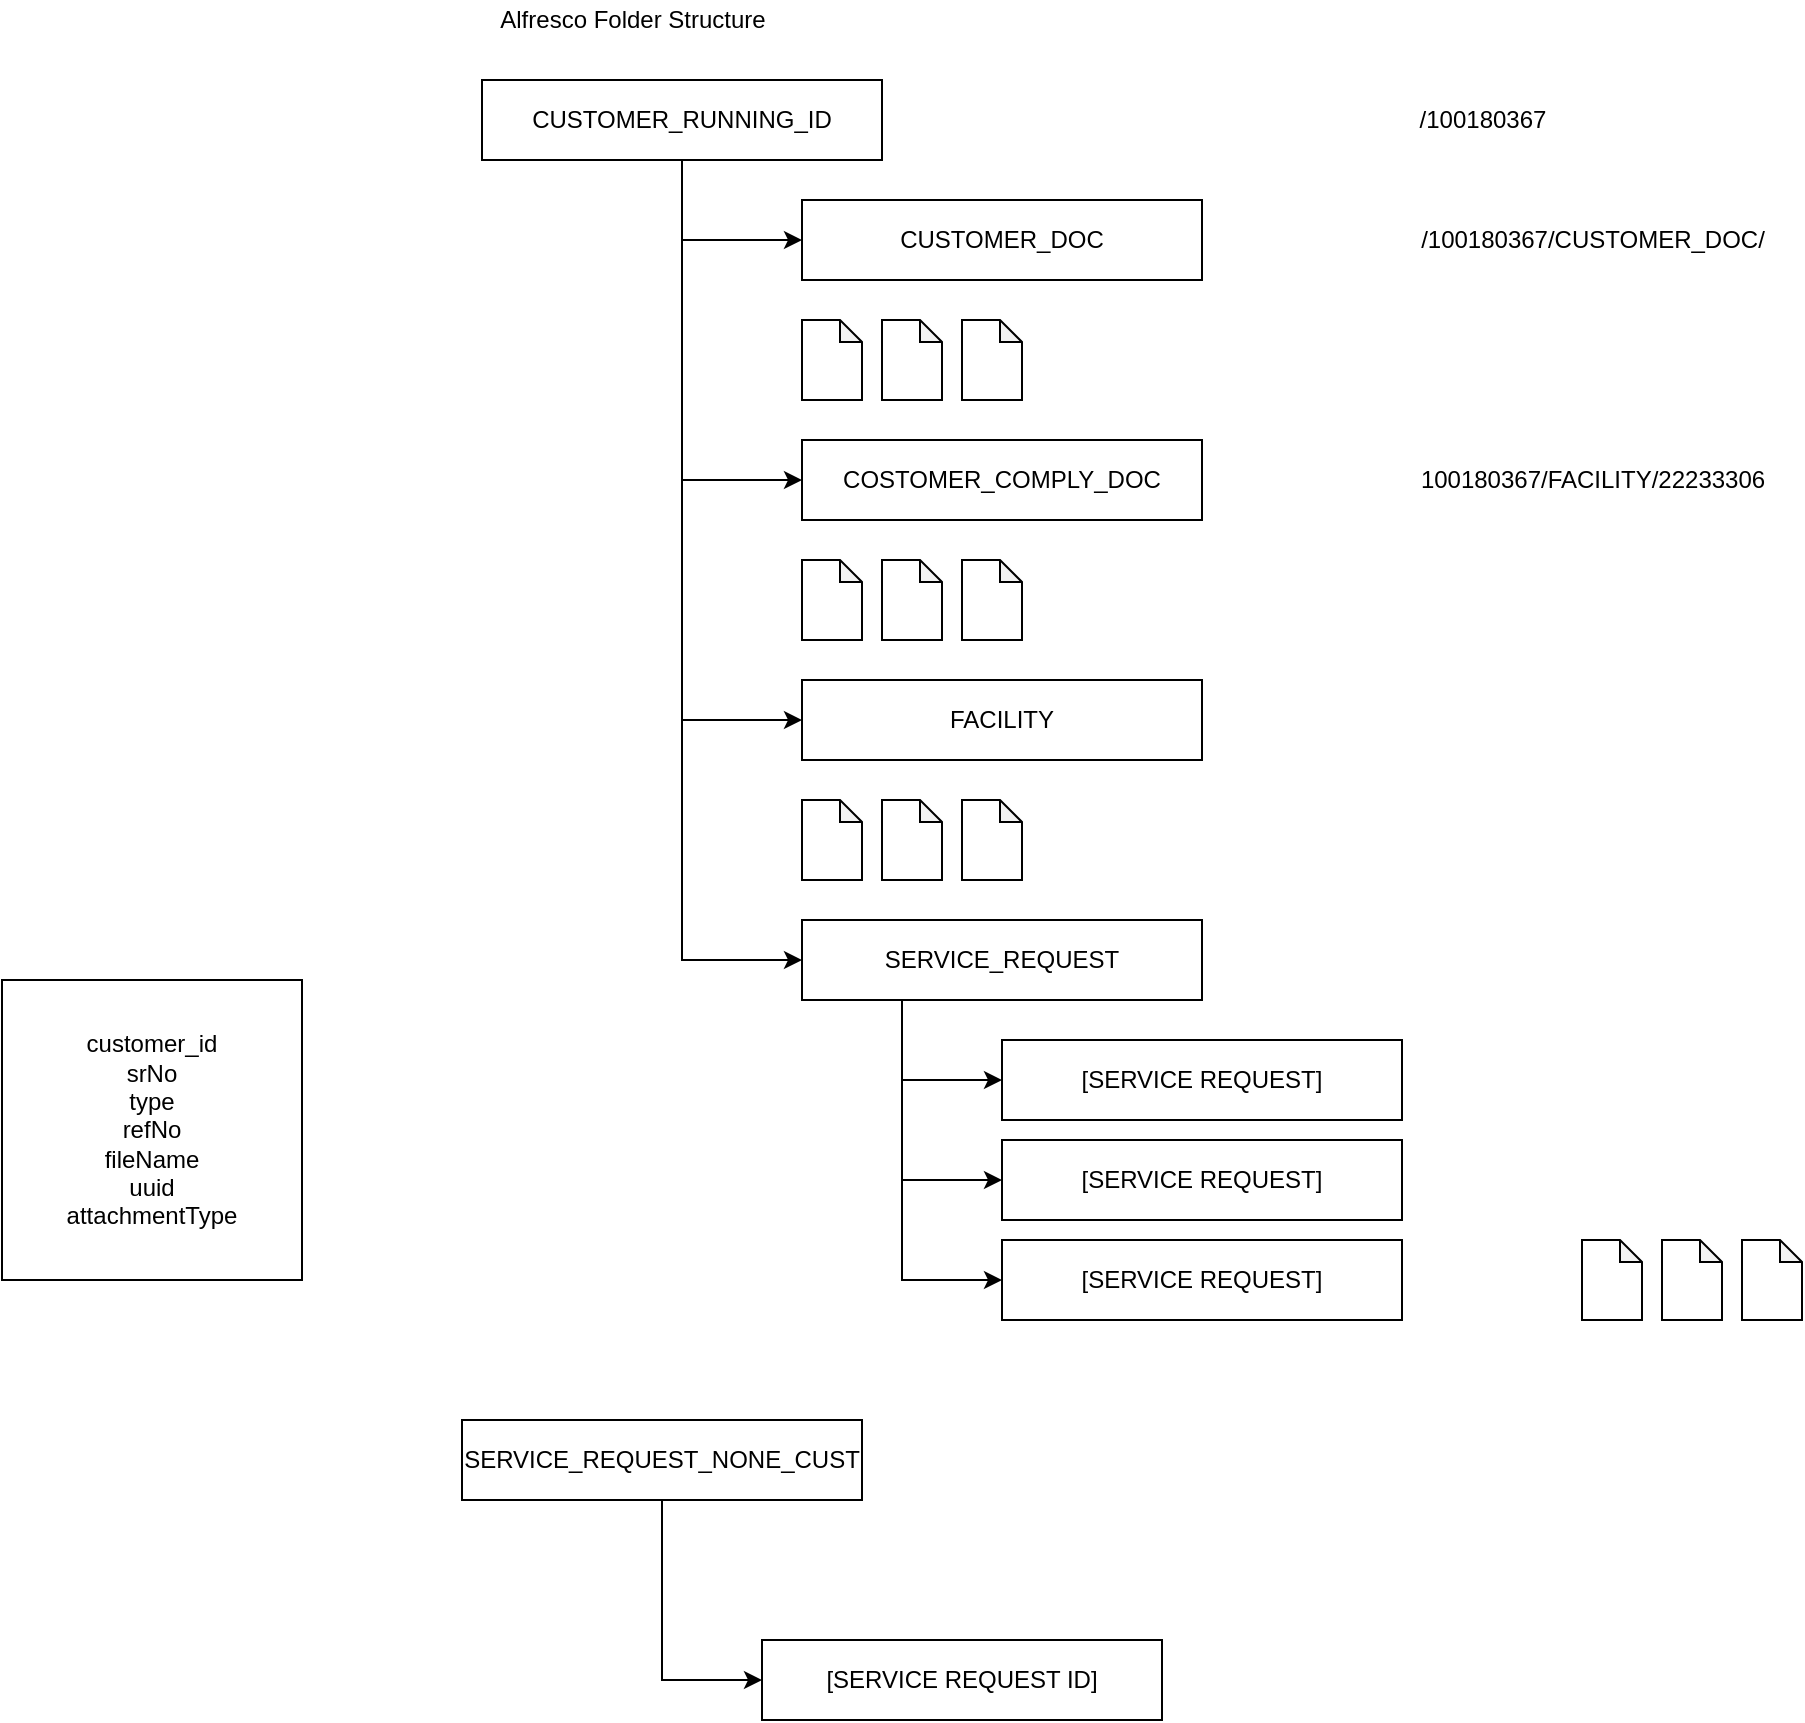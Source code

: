 <mxfile version="15.0.6" type="github">
  <diagram id="Vpc6QiJXpO27XoKMxClo" name="Page-1">
    <mxGraphModel dx="1422" dy="762" grid="1" gridSize="10" guides="1" tooltips="1" connect="1" arrows="1" fold="1" page="1" pageScale="1" pageWidth="850" pageHeight="1100" math="0" shadow="0">
      <root>
        <mxCell id="0" />
        <mxCell id="1" parent="0" />
        <mxCell id="JNGhzmpwAELZEjtYFD7T-1" value="Alfresco Folder Structure" style="text;html=1;align=center;verticalAlign=middle;resizable=0;points=[];autosize=1;strokeColor=none;" parent="1" vertex="1">
          <mxGeometry x="980" y="120" width="150" height="20" as="geometry" />
        </mxCell>
        <mxCell id="JNGhzmpwAELZEjtYFD7T-2" style="edgeStyle=orthogonalEdgeStyle;rounded=0;orthogonalLoop=1;jettySize=auto;html=1;exitX=0.5;exitY=1;exitDx=0;exitDy=0;entryX=0;entryY=0.5;entryDx=0;entryDy=0;startArrow=none;startFill=0;endArrow=classic;endFill=1;" parent="1" source="JNGhzmpwAELZEjtYFD7T-4" target="JNGhzmpwAELZEjtYFD7T-5" edge="1">
          <mxGeometry relative="1" as="geometry" />
        </mxCell>
        <mxCell id="JNGhzmpwAELZEjtYFD7T-3" style="edgeStyle=orthogonalEdgeStyle;rounded=0;orthogonalLoop=1;jettySize=auto;html=1;exitX=0.5;exitY=1;exitDx=0;exitDy=0;entryX=0;entryY=0.5;entryDx=0;entryDy=0;startArrow=none;startFill=0;endArrow=classic;endFill=1;" parent="1" source="JNGhzmpwAELZEjtYFD7T-4" target="JNGhzmpwAELZEjtYFD7T-6" edge="1">
          <mxGeometry relative="1" as="geometry" />
        </mxCell>
        <mxCell id="JNGhzmpwAELZEjtYFD7T-15" style="edgeStyle=orthogonalEdgeStyle;rounded=0;orthogonalLoop=1;jettySize=auto;html=1;exitX=0.5;exitY=1;exitDx=0;exitDy=0;entryX=0;entryY=0.5;entryDx=0;entryDy=0;" parent="1" source="JNGhzmpwAELZEjtYFD7T-4" target="JNGhzmpwAELZEjtYFD7T-14" edge="1">
          <mxGeometry relative="1" as="geometry" />
        </mxCell>
        <mxCell id="Kn9K0cfjVidj4RRrooVR-5" style="edgeStyle=orthogonalEdgeStyle;rounded=0;orthogonalLoop=1;jettySize=auto;html=1;exitX=0.5;exitY=1;exitDx=0;exitDy=0;entryX=0;entryY=0.5;entryDx=0;entryDy=0;" parent="1" source="JNGhzmpwAELZEjtYFD7T-4" target="Kn9K0cfjVidj4RRrooVR-1" edge="1">
          <mxGeometry relative="1" as="geometry" />
        </mxCell>
        <mxCell id="JNGhzmpwAELZEjtYFD7T-4" value="CUSTOMER_RUNNING_ID" style="rounded=0;whiteSpace=wrap;html=1;" parent="1" vertex="1">
          <mxGeometry x="980" y="160" width="200" height="40" as="geometry" />
        </mxCell>
        <mxCell id="JNGhzmpwAELZEjtYFD7T-5" value="FACILITY" style="rounded=0;whiteSpace=wrap;html=1;" parent="1" vertex="1">
          <mxGeometry x="1140" y="460" width="200" height="40" as="geometry" />
        </mxCell>
        <mxCell id="Kn9K0cfjVidj4RRrooVR-7" style="edgeStyle=orthogonalEdgeStyle;rounded=0;orthogonalLoop=1;jettySize=auto;html=1;exitX=0.25;exitY=1;exitDx=0;exitDy=0;entryX=0;entryY=0.5;entryDx=0;entryDy=0;" parent="1" source="JNGhzmpwAELZEjtYFD7T-6" target="Kn9K0cfjVidj4RRrooVR-6" edge="1">
          <mxGeometry relative="1" as="geometry" />
        </mxCell>
        <mxCell id="Kn9K0cfjVidj4RRrooVR-10" style="edgeStyle=orthogonalEdgeStyle;rounded=0;orthogonalLoop=1;jettySize=auto;html=1;exitX=0.25;exitY=1;exitDx=0;exitDy=0;entryX=0;entryY=0.5;entryDx=0;entryDy=0;" parent="1" source="JNGhzmpwAELZEjtYFD7T-6" target="Kn9K0cfjVidj4RRrooVR-8" edge="1">
          <mxGeometry relative="1" as="geometry" />
        </mxCell>
        <mxCell id="Kn9K0cfjVidj4RRrooVR-11" style="edgeStyle=orthogonalEdgeStyle;rounded=0;orthogonalLoop=1;jettySize=auto;html=1;exitX=0.25;exitY=1;exitDx=0;exitDy=0;entryX=0;entryY=0.5;entryDx=0;entryDy=0;" parent="1" source="JNGhzmpwAELZEjtYFD7T-6" target="Kn9K0cfjVidj4RRrooVR-9" edge="1">
          <mxGeometry relative="1" as="geometry" />
        </mxCell>
        <mxCell id="JNGhzmpwAELZEjtYFD7T-6" value="SERVICE_REQUEST" style="rounded=0;whiteSpace=wrap;html=1;" parent="1" vertex="1">
          <mxGeometry x="1140" y="580" width="200" height="40" as="geometry" />
        </mxCell>
        <mxCell id="JNGhzmpwAELZEjtYFD7T-7" value="customer_id&lt;br&gt;srNo&lt;br&gt;type&lt;br&gt;refNo&lt;br&gt;fileName&lt;br&gt;uuid&lt;br&gt;attachmentType" style="rounded=0;whiteSpace=wrap;html=1;" parent="1" vertex="1">
          <mxGeometry x="740" y="610" width="150" height="150" as="geometry" />
        </mxCell>
        <mxCell id="JNGhzmpwAELZEjtYFD7T-8" value="" style="shape=note;whiteSpace=wrap;html=1;backgroundOutline=1;darkOpacity=0.05;size=11;" parent="1" vertex="1">
          <mxGeometry x="1530" y="740" width="30" height="40" as="geometry" />
        </mxCell>
        <mxCell id="JNGhzmpwAELZEjtYFD7T-9" value="" style="shape=note;whiteSpace=wrap;html=1;backgroundOutline=1;darkOpacity=0.05;size=11;" parent="1" vertex="1">
          <mxGeometry x="1570" y="740" width="30" height="40" as="geometry" />
        </mxCell>
        <mxCell id="JNGhzmpwAELZEjtYFD7T-10" value="" style="shape=note;whiteSpace=wrap;html=1;backgroundOutline=1;darkOpacity=0.05;size=11;" parent="1" vertex="1">
          <mxGeometry x="1610" y="740" width="30" height="40" as="geometry" />
        </mxCell>
        <mxCell id="JNGhzmpwAELZEjtYFD7T-11" value="" style="shape=note;whiteSpace=wrap;html=1;backgroundOutline=1;darkOpacity=0.05;size=11;" parent="1" vertex="1">
          <mxGeometry x="1140" y="520" width="30" height="40" as="geometry" />
        </mxCell>
        <mxCell id="JNGhzmpwAELZEjtYFD7T-12" value="" style="shape=note;whiteSpace=wrap;html=1;backgroundOutline=1;darkOpacity=0.05;size=11;" parent="1" vertex="1">
          <mxGeometry x="1220" y="520" width="30" height="40" as="geometry" />
        </mxCell>
        <mxCell id="JNGhzmpwAELZEjtYFD7T-13" value="" style="shape=note;whiteSpace=wrap;html=1;backgroundOutline=1;darkOpacity=0.05;size=11;" parent="1" vertex="1">
          <mxGeometry x="1180" y="520" width="30" height="40" as="geometry" />
        </mxCell>
        <mxCell id="JNGhzmpwAELZEjtYFD7T-14" value="CUSTOMER_DOC" style="rounded=0;whiteSpace=wrap;html=1;" parent="1" vertex="1">
          <mxGeometry x="1140" y="220" width="200" height="40" as="geometry" />
        </mxCell>
        <mxCell id="JNGhzmpwAELZEjtYFD7T-16" value="" style="shape=note;whiteSpace=wrap;html=1;backgroundOutline=1;darkOpacity=0.05;size=11;" parent="1" vertex="1">
          <mxGeometry x="1140" y="280" width="30" height="40" as="geometry" />
        </mxCell>
        <mxCell id="JNGhzmpwAELZEjtYFD7T-17" value="" style="shape=note;whiteSpace=wrap;html=1;backgroundOutline=1;darkOpacity=0.05;size=11;" parent="1" vertex="1">
          <mxGeometry x="1220" y="280" width="30" height="40" as="geometry" />
        </mxCell>
        <mxCell id="JNGhzmpwAELZEjtYFD7T-18" value="" style="shape=note;whiteSpace=wrap;html=1;backgroundOutline=1;darkOpacity=0.05;size=11;" parent="1" vertex="1">
          <mxGeometry x="1180" y="280" width="30" height="40" as="geometry" />
        </mxCell>
        <mxCell id="JNGhzmpwAELZEjtYFD7T-19" value="/100180367" style="text;html=1;align=center;verticalAlign=middle;resizable=0;points=[];autosize=1;strokeColor=none;" parent="1" vertex="1">
          <mxGeometry x="1440" y="170" width="80" height="20" as="geometry" />
        </mxCell>
        <mxCell id="JNGhzmpwAELZEjtYFD7T-20" value="/100180367/CUSTOMER_DOC/" style="text;html=1;align=center;verticalAlign=middle;resizable=0;points=[];autosize=1;strokeColor=none;" parent="1" vertex="1">
          <mxGeometry x="1440" y="230" width="190" height="20" as="geometry" />
        </mxCell>
        <mxCell id="JNGhzmpwAELZEjtYFD7T-21" value="100180367/FACILITY/22233306" style="text;html=1;align=center;verticalAlign=middle;resizable=0;points=[];autosize=1;strokeColor=none;" parent="1" vertex="1">
          <mxGeometry x="1440" y="350" width="190" height="20" as="geometry" />
        </mxCell>
        <mxCell id="Kn9K0cfjVidj4RRrooVR-1" value="COSTOMER_COMPLY_DOC" style="rounded=0;whiteSpace=wrap;html=1;" parent="1" vertex="1">
          <mxGeometry x="1140" y="340" width="200" height="40" as="geometry" />
        </mxCell>
        <mxCell id="Kn9K0cfjVidj4RRrooVR-2" value="" style="shape=note;whiteSpace=wrap;html=1;backgroundOutline=1;darkOpacity=0.05;size=11;" parent="1" vertex="1">
          <mxGeometry x="1140" y="400" width="30" height="40" as="geometry" />
        </mxCell>
        <mxCell id="Kn9K0cfjVidj4RRrooVR-3" value="" style="shape=note;whiteSpace=wrap;html=1;backgroundOutline=1;darkOpacity=0.05;size=11;" parent="1" vertex="1">
          <mxGeometry x="1220" y="400" width="30" height="40" as="geometry" />
        </mxCell>
        <mxCell id="Kn9K0cfjVidj4RRrooVR-4" value="" style="shape=note;whiteSpace=wrap;html=1;backgroundOutline=1;darkOpacity=0.05;size=11;" parent="1" vertex="1">
          <mxGeometry x="1180" y="400" width="30" height="40" as="geometry" />
        </mxCell>
        <mxCell id="Kn9K0cfjVidj4RRrooVR-6" value="[SERVICE REQUEST]" style="rounded=0;whiteSpace=wrap;html=1;" parent="1" vertex="1">
          <mxGeometry x="1240" y="640" width="200" height="40" as="geometry" />
        </mxCell>
        <mxCell id="Kn9K0cfjVidj4RRrooVR-8" value="[SERVICE REQUEST]" style="rounded=0;whiteSpace=wrap;html=1;" parent="1" vertex="1">
          <mxGeometry x="1240" y="690" width="200" height="40" as="geometry" />
        </mxCell>
        <mxCell id="Kn9K0cfjVidj4RRrooVR-9" value="[SERVICE REQUEST]" style="rounded=0;whiteSpace=wrap;html=1;" parent="1" vertex="1">
          <mxGeometry x="1240" y="740" width="200" height="40" as="geometry" />
        </mxCell>
        <mxCell id="ZQxsP_-PPY-bOw5nZUSr-3" style="edgeStyle=orthogonalEdgeStyle;rounded=0;orthogonalLoop=1;jettySize=auto;html=1;entryX=0;entryY=0.5;entryDx=0;entryDy=0;" parent="1" source="ZQxsP_-PPY-bOw5nZUSr-1" target="ZQxsP_-PPY-bOw5nZUSr-2" edge="1">
          <mxGeometry relative="1" as="geometry" />
        </mxCell>
        <mxCell id="ZQxsP_-PPY-bOw5nZUSr-1" value="SERVICE_REQUEST_NONE_CUST" style="rounded=0;whiteSpace=wrap;html=1;" parent="1" vertex="1">
          <mxGeometry x="970" y="830" width="200" height="40" as="geometry" />
        </mxCell>
        <mxCell id="ZQxsP_-PPY-bOw5nZUSr-2" value="[SERVICE REQUEST ID]" style="rounded=0;whiteSpace=wrap;html=1;" parent="1" vertex="1">
          <mxGeometry x="1120" y="940" width="200" height="40" as="geometry" />
        </mxCell>
      </root>
    </mxGraphModel>
  </diagram>
</mxfile>
